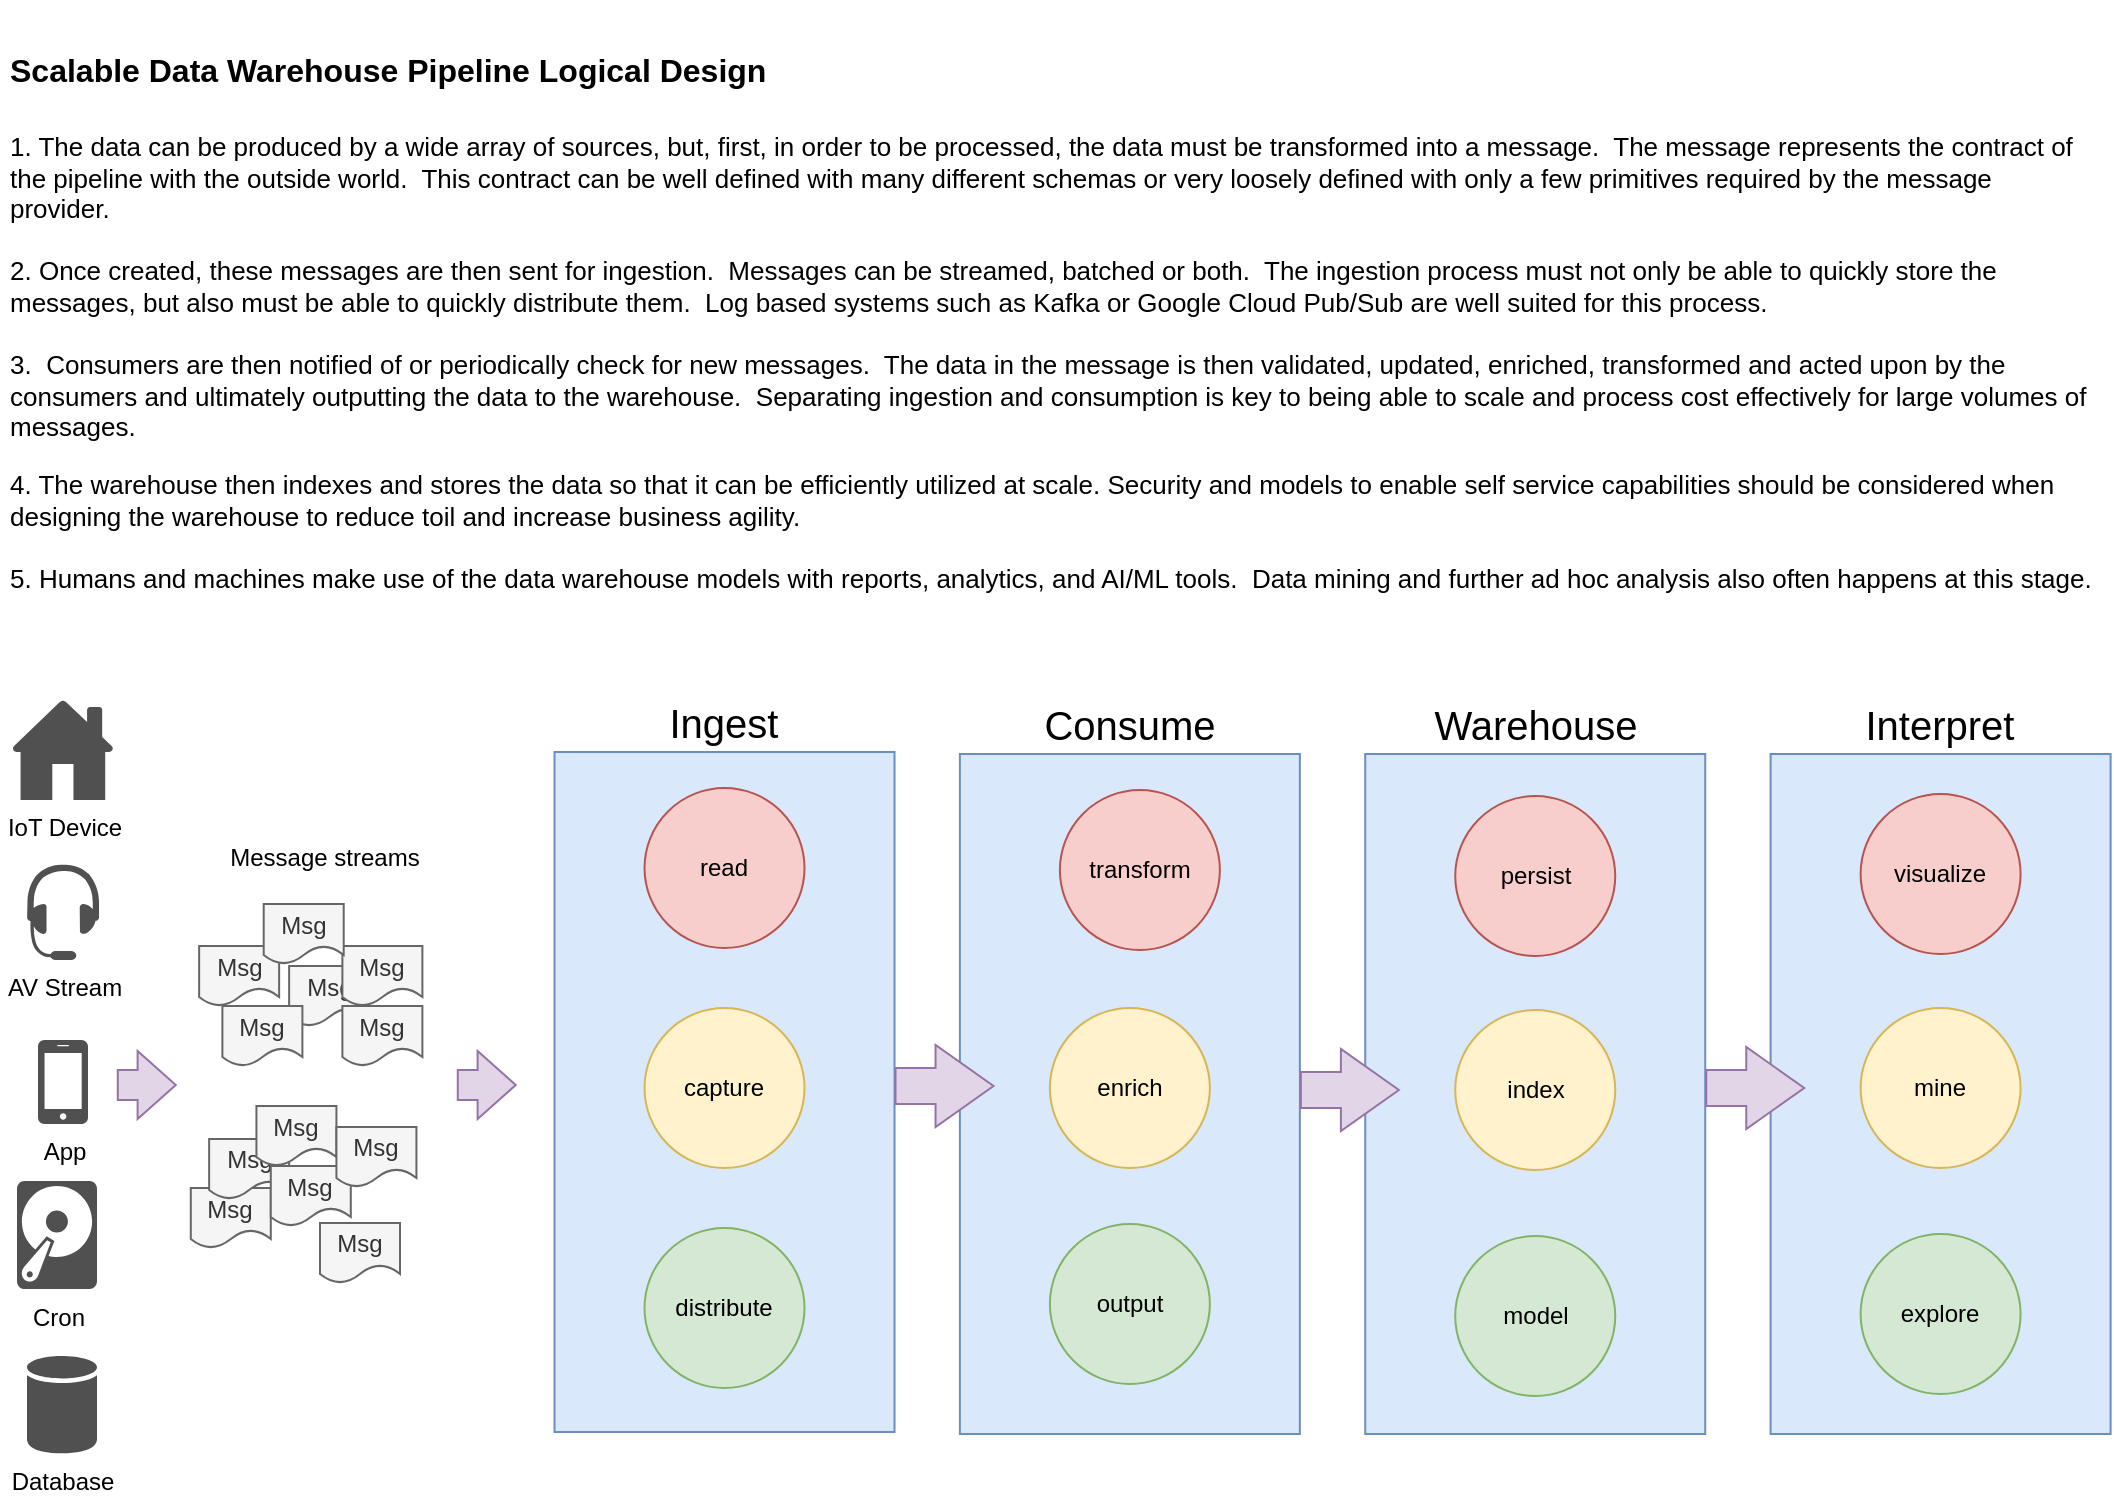 <mxfile version="21.0.2" type="github">
  <diagram name="Data Warehouse" id="kMoMCdpy5W8sNm-j3-ZK">
    <mxGraphModel dx="1885" dy="860" grid="1" gridSize="10" guides="1" tooltips="1" connect="1" arrows="1" fold="1" page="1" pageScale="1" pageWidth="1100" pageHeight="850" math="0" shadow="0">
      <root>
        <mxCell id="0" />
        <mxCell id="1" parent="0" />
        <mxCell id="oZlIYxZioADE4AoBYQHe-13" value="Consume" style="rounded=0;whiteSpace=wrap;html=1;fillColor=#dae8fc;strokeColor=#6c8ebf;labelPosition=center;verticalLabelPosition=top;align=center;verticalAlign=bottom;fontStyle=0;fontSize=20;" parent="1" vertex="1">
          <mxGeometry x="499.94" y="383" width="170" height="340" as="geometry" />
        </mxCell>
        <mxCell id="oZlIYxZioADE4AoBYQHe-14" value="Warehouse" style="rounded=0;whiteSpace=wrap;html=1;fillColor=#dae8fc;strokeColor=#6c8ebf;labelPosition=center;verticalLabelPosition=top;align=center;verticalAlign=bottom;fontStyle=0;fontSize=20;" parent="1" vertex="1">
          <mxGeometry x="702.62" y="383" width="170" height="340" as="geometry" />
        </mxCell>
        <mxCell id="oZlIYxZioADE4AoBYQHe-15" value="Interpret" style="rounded=0;whiteSpace=wrap;html=1;fillColor=#dae8fc;strokeColor=#6c8ebf;labelPosition=center;verticalLabelPosition=top;align=center;verticalAlign=bottom;fontStyle=0;fontSize=20;" parent="1" vertex="1">
          <mxGeometry x="905.3" y="383" width="170" height="340" as="geometry" />
        </mxCell>
        <mxCell id="n4prdCTuh-MEloS2UhjO-1" value="Ingest" style="rounded=0;whiteSpace=wrap;html=1;fillColor=#dae8fc;strokeColor=#6c8ebf;labelPosition=center;verticalLabelPosition=top;align=center;verticalAlign=bottom;fontStyle=0;fontSize=20;" parent="1" vertex="1">
          <mxGeometry x="297.26" y="382" width="170" height="340" as="geometry" />
        </mxCell>
        <mxCell id="n4prdCTuh-MEloS2UhjO-3" value="read" style="ellipse;whiteSpace=wrap;html=1;aspect=fixed;fillColor=#f8cecc;strokeColor=#b85450;" parent="1" vertex="1">
          <mxGeometry x="342.26" y="400" width="80" height="80" as="geometry" />
        </mxCell>
        <mxCell id="n4prdCTuh-MEloS2UhjO-4" value="capture" style="ellipse;whiteSpace=wrap;html=1;aspect=fixed;fillColor=#fff2cc;strokeColor=#d6b656;" parent="1" vertex="1">
          <mxGeometry x="342.26" y="510" width="80" height="80" as="geometry" />
        </mxCell>
        <mxCell id="n4prdCTuh-MEloS2UhjO-5" value="distribute" style="ellipse;whiteSpace=wrap;html=1;aspect=fixed;fillColor=#d5e8d4;strokeColor=#82b366;" parent="1" vertex="1">
          <mxGeometry x="342.26" y="620" width="80" height="80" as="geometry" />
        </mxCell>
        <mxCell id="n4prdCTuh-MEloS2UhjO-15" value="Cron" style="sketch=0;pointerEvents=1;shadow=0;dashed=0;html=1;strokeColor=none;fillColor=#505050;labelPosition=center;verticalLabelPosition=bottom;verticalAlign=top;outlineConnect=0;align=center;shape=mxgraph.office.devices.hard_disk;" parent="1" vertex="1">
          <mxGeometry x="28.5" y="596.5" width="40" height="54" as="geometry" />
        </mxCell>
        <mxCell id="n4prdCTuh-MEloS2UhjO-16" value="App" style="sketch=0;pointerEvents=1;shadow=0;dashed=0;html=1;strokeColor=none;fillColor=#505050;labelPosition=center;verticalLabelPosition=bottom;verticalAlign=top;outlineConnect=0;align=center;shape=mxgraph.office.devices.cell_phone_iphone_standalone;" parent="1" vertex="1">
          <mxGeometry x="39.0" y="526" width="25" height="42" as="geometry" />
        </mxCell>
        <mxCell id="n4prdCTuh-MEloS2UhjO-17" value="AV Stream" style="sketch=0;pointerEvents=1;shadow=0;dashed=0;html=1;strokeColor=none;fillColor=#505050;labelPosition=center;verticalLabelPosition=bottom;verticalAlign=top;outlineConnect=0;align=center;shape=mxgraph.office.devices.headset;" parent="1" vertex="1">
          <mxGeometry x="33.5" y="438" width="36" height="48" as="geometry" />
        </mxCell>
        <mxCell id="n4prdCTuh-MEloS2UhjO-21" value="transform" style="ellipse;whiteSpace=wrap;html=1;aspect=fixed;fillColor=#f8cecc;strokeColor=#b85450;" parent="1" vertex="1">
          <mxGeometry x="549.94" y="401" width="80" height="80" as="geometry" />
        </mxCell>
        <mxCell id="n4prdCTuh-MEloS2UhjO-22" value="enrich" style="ellipse;whiteSpace=wrap;html=1;aspect=fixed;fillColor=#fff2cc;strokeColor=#d6b656;" parent="1" vertex="1">
          <mxGeometry x="544.94" y="510" width="80" height="80" as="geometry" />
        </mxCell>
        <mxCell id="n4prdCTuh-MEloS2UhjO-23" value="output" style="ellipse;whiteSpace=wrap;html=1;aspect=fixed;fillColor=#d5e8d4;strokeColor=#82b366;" parent="1" vertex="1">
          <mxGeometry x="544.94" y="618" width="80" height="80" as="geometry" />
        </mxCell>
        <mxCell id="n4prdCTuh-MEloS2UhjO-26" value="persist" style="ellipse;whiteSpace=wrap;html=1;aspect=fixed;fillColor=#f8cecc;strokeColor=#b85450;" parent="1" vertex="1">
          <mxGeometry x="747.62" y="404" width="80" height="80" as="geometry" />
        </mxCell>
        <mxCell id="n4prdCTuh-MEloS2UhjO-27" value="index" style="ellipse;whiteSpace=wrap;html=1;aspect=fixed;fillColor=#fff2cc;strokeColor=#d6b656;" parent="1" vertex="1">
          <mxGeometry x="747.62" y="511" width="80" height="80" as="geometry" />
        </mxCell>
        <mxCell id="n4prdCTuh-MEloS2UhjO-28" value="model" style="ellipse;whiteSpace=wrap;html=1;aspect=fixed;fillColor=#d5e8d4;strokeColor=#82b366;" parent="1" vertex="1">
          <mxGeometry x="747.62" y="624" width="80" height="80" as="geometry" />
        </mxCell>
        <mxCell id="n4prdCTuh-MEloS2UhjO-31" value="visualize" style="ellipse;whiteSpace=wrap;html=1;aspect=fixed;fillColor=#f8cecc;strokeColor=#b85450;" parent="1" vertex="1">
          <mxGeometry x="950.3" y="403" width="80" height="80" as="geometry" />
        </mxCell>
        <mxCell id="n4prdCTuh-MEloS2UhjO-32" value="mine" style="ellipse;whiteSpace=wrap;html=1;aspect=fixed;fillColor=#fff2cc;strokeColor=#d6b656;" parent="1" vertex="1">
          <mxGeometry x="950.3" y="510" width="80" height="80" as="geometry" />
        </mxCell>
        <mxCell id="n4prdCTuh-MEloS2UhjO-33" value="explore" style="ellipse;whiteSpace=wrap;html=1;aspect=fixed;fillColor=#d5e8d4;strokeColor=#82b366;" parent="1" vertex="1">
          <mxGeometry x="950.3" y="623" width="80" height="80" as="geometry" />
        </mxCell>
        <mxCell id="oZlIYxZioADE4AoBYQHe-9" value="Database" style="sketch=0;shadow=0;dashed=0;html=1;strokeColor=none;fillColor=#505050;labelPosition=center;verticalLabelPosition=bottom;verticalAlign=top;outlineConnect=0;align=center;shape=mxgraph.office.databases.database;" parent="1" vertex="1">
          <mxGeometry x="33.5" y="684" width="35" height="49" as="geometry" />
        </mxCell>
        <mxCell id="oZlIYxZioADE4AoBYQHe-10" value="&lt;h1 style=&quot;&quot;&gt;&lt;font style=&quot;font-size: 16px;&quot;&gt;Scalable Data Warehouse Pipeline Logical Design&lt;/font&gt;&lt;/h1&gt;&lt;p style=&quot;font-size: 13px;&quot;&gt;1. The data can be produced by a wide array of sources, but, first, in order to be processed, the data must be transformed into a message.&amp;nbsp; The message represents the contract of the pipeline with the outside world.&amp;nbsp; This contract can be well defined with many different schemas or very loosely defined with only a few primitives required by the message provider.&amp;nbsp; &lt;br style=&quot;font-size: 13px;&quot;&gt;&lt;br style=&quot;font-size: 13px;&quot;&gt;2. Once created, these messages are then sent for ingestion.&amp;nbsp; Messages can be streamed, batched or both.&amp;nbsp; The ingestion process must not only be able to quickly store the messages, but also must be able to quickly distribute them.&amp;nbsp; Log based systems such as Kafka or Google Cloud Pub/Sub are well suited for this process.&amp;nbsp; &lt;br style=&quot;font-size: 13px;&quot;&gt;&lt;br style=&quot;font-size: 13px;&quot;&gt;3.&amp;nbsp; Consumers are then notified of or periodically check for new messages.&amp;nbsp; The data in the message is then validated, updated, enriched, transformed and acted upon by the consumers and ultimately outputting the data to the warehouse.&amp;nbsp; Separating ingestion and consumption is key to being able to scale and process cost effectively for large volumes of messages.&amp;nbsp;&amp;nbsp;&lt;/p&gt;&lt;p style=&quot;font-size: 13px;&quot;&gt;4. The warehouse then indexes and stores the data so that it can be efficiently utilized at scale. Security and models to enable self service capabilities should be considered when designing the warehouse to reduce toil and increase business agility.&lt;br style=&quot;font-size: 13px;&quot;&gt;&lt;br style=&quot;font-size: 13px;&quot;&gt;5. Humans and machines make use of the data warehouse models with reports, analytics, and AI/ML tools.&amp;nbsp; Data mining and further ad hoc analysis also often happens at this stage.&lt;br style=&quot;font-size: 13px;&quot;&gt;&lt;/p&gt;" style="text;html=1;strokeColor=none;fillColor=none;spacing=5;spacingTop=-20;whiteSpace=wrap;overflow=hidden;rounded=0;fontSize=13;" parent="1" vertex="1">
          <mxGeometry x="20" y="16" width="1055.3" height="304" as="geometry" />
        </mxCell>
        <mxCell id="oZlIYxZioADE4AoBYQHe-28" value="Message streams" style="text;html=1;strokeColor=none;fillColor=none;align=center;verticalAlign=middle;whiteSpace=wrap;rounded=0;" parent="1" vertex="1">
          <mxGeometry x="115.39" y="425" width="135.43" height="20" as="geometry" />
        </mxCell>
        <mxCell id="dWF9ONsK556TgpkqojAo-25" value="Msg" style="shape=document;whiteSpace=wrap;html=1;boundedLbl=1;fillColor=#f5f5f5;fontColor=#333333;strokeColor=#666666;" vertex="1" parent="1">
          <mxGeometry x="164.57" y="489" width="40" height="30" as="geometry" />
        </mxCell>
        <mxCell id="dWF9ONsK556TgpkqojAo-30" value="" style="shape=flexArrow;endArrow=classic;html=1;rounded=0;fillColor=#e1d5e7;strokeColor=#9673a6;endWidth=22;endSize=9.33;width=18;labelBackgroundColor=none;" edge="1" parent="1">
          <mxGeometry x="0.03" width="50" height="50" relative="1" as="geometry">
            <mxPoint x="467.26" y="549" as="sourcePoint" />
            <mxPoint x="517.26" y="549" as="targetPoint" />
            <mxPoint as="offset" />
          </mxGeometry>
        </mxCell>
        <mxCell id="dWF9ONsK556TgpkqojAo-32" value="" style="shape=flexArrow;endArrow=classic;html=1;rounded=0;fillColor=#e1d5e7;strokeColor=#9673a6;endWidth=22;endSize=9.33;width=18;labelBackgroundColor=none;" edge="1" parent="1">
          <mxGeometry x="0.03" width="50" height="50" relative="1" as="geometry">
            <mxPoint x="669.94" y="551" as="sourcePoint" />
            <mxPoint x="719.94" y="551" as="targetPoint" />
            <mxPoint as="offset" />
          </mxGeometry>
        </mxCell>
        <mxCell id="dWF9ONsK556TgpkqojAo-34" value="" style="shape=flexArrow;endArrow=classic;html=1;rounded=0;fillColor=#e1d5e7;strokeColor=#9673a6;endWidth=22;endSize=9.33;width=18;labelBackgroundColor=none;" edge="1" parent="1">
          <mxGeometry x="0.03" width="50" height="50" relative="1" as="geometry">
            <mxPoint x="872.62" y="550" as="sourcePoint" />
            <mxPoint x="922.62" y="550" as="targetPoint" />
            <mxPoint as="offset" />
          </mxGeometry>
        </mxCell>
        <mxCell id="dWF9ONsK556TgpkqojAo-36" value="Msg" style="shape=document;whiteSpace=wrap;html=1;boundedLbl=1;fillColor=#f5f5f5;fontColor=#333333;strokeColor=#666666;" vertex="1" parent="1">
          <mxGeometry x="131.2" y="509" width="40" height="30" as="geometry" />
        </mxCell>
        <mxCell id="dWF9ONsK556TgpkqojAo-37" value="Msg" style="shape=document;whiteSpace=wrap;html=1;boundedLbl=1;fillColor=#f5f5f5;fontColor=#333333;strokeColor=#666666;" vertex="1" parent="1">
          <mxGeometry x="119.57" y="479" width="40" height="30" as="geometry" />
        </mxCell>
        <mxCell id="dWF9ONsK556TgpkqojAo-39" value="Msg" style="shape=document;whiteSpace=wrap;html=1;boundedLbl=1;fillColor=#f5f5f5;fontColor=#333333;strokeColor=#666666;" vertex="1" parent="1">
          <mxGeometry x="191.2" y="509" width="40" height="30" as="geometry" />
        </mxCell>
        <mxCell id="dWF9ONsK556TgpkqojAo-40" value="Msg" style="shape=document;whiteSpace=wrap;html=1;boundedLbl=1;fillColor=#f5f5f5;fontColor=#333333;strokeColor=#666666;" vertex="1" parent="1">
          <mxGeometry x="191.2" y="479" width="40" height="30" as="geometry" />
        </mxCell>
        <mxCell id="dWF9ONsK556TgpkqojAo-41" value="" style="shape=flexArrow;endArrow=classic;html=1;rounded=0;fillColor=#e1d5e7;strokeColor=#9673a6;endWidth=18;endSize=6.03;width=15;labelBackgroundColor=none;" edge="1" parent="1">
          <mxGeometry x="0.03" width="50" height="50" relative="1" as="geometry">
            <mxPoint x="248.39" y="548.5" as="sourcePoint" />
            <mxPoint x="278.39" y="548.5" as="targetPoint" />
            <mxPoint as="offset" />
          </mxGeometry>
        </mxCell>
        <mxCell id="dWF9ONsK556TgpkqojAo-42" value="Msg" style="shape=document;whiteSpace=wrap;html=1;boundedLbl=1;fillColor=#f5f5f5;fontColor=#333333;strokeColor=#666666;" vertex="1" parent="1">
          <mxGeometry x="115.39" y="600" width="40" height="30" as="geometry" />
        </mxCell>
        <mxCell id="dWF9ONsK556TgpkqojAo-43" value="Msg" style="shape=document;whiteSpace=wrap;html=1;boundedLbl=1;fillColor=#f5f5f5;fontColor=#333333;strokeColor=#666666;" vertex="1" parent="1">
          <mxGeometry x="124.57" y="575.5" width="40" height="30" as="geometry" />
        </mxCell>
        <mxCell id="dWF9ONsK556TgpkqojAo-45" value="Msg" style="shape=document;whiteSpace=wrap;html=1;boundedLbl=1;fillColor=#f5f5f5;fontColor=#333333;strokeColor=#666666;" vertex="1" parent="1">
          <mxGeometry x="180.0" y="617.5" width="40" height="30" as="geometry" />
        </mxCell>
        <mxCell id="dWF9ONsK556TgpkqojAo-46" value="Msg" style="shape=document;whiteSpace=wrap;html=1;boundedLbl=1;fillColor=#f5f5f5;fontColor=#333333;strokeColor=#666666;" vertex="1" parent="1">
          <mxGeometry x="155.39" y="589" width="40" height="30" as="geometry" />
        </mxCell>
        <mxCell id="dWF9ONsK556TgpkqojAo-63" value="IoT Device" style="sketch=0;pointerEvents=1;shadow=0;dashed=0;html=1;strokeColor=none;fillColor=#505050;labelPosition=center;verticalLabelPosition=bottom;verticalAlign=top;outlineConnect=0;align=center;shape=mxgraph.office.concepts.home;" vertex="1" parent="1">
          <mxGeometry x="26.0" y="356" width="51" height="50" as="geometry" />
        </mxCell>
        <mxCell id="dWF9ONsK556TgpkqojAo-64" value="" style="shape=flexArrow;endArrow=classic;html=1;rounded=0;fillColor=#e1d5e7;strokeColor=#9673a6;endWidth=18;endSize=6.03;width=15;labelBackgroundColor=none;" edge="1" parent="1">
          <mxGeometry x="0.03" width="50" height="50" relative="1" as="geometry">
            <mxPoint x="78.39" y="548.5" as="sourcePoint" />
            <mxPoint x="108.39" y="548.5" as="targetPoint" />
            <mxPoint as="offset" />
          </mxGeometry>
        </mxCell>
        <mxCell id="dWF9ONsK556TgpkqojAo-66" value="Msg" style="shape=document;whiteSpace=wrap;html=1;boundedLbl=1;fillColor=#f5f5f5;fontColor=#333333;strokeColor=#666666;" vertex="1" parent="1">
          <mxGeometry x="151.85" y="458" width="40" height="30" as="geometry" />
        </mxCell>
        <mxCell id="dWF9ONsK556TgpkqojAo-67" value="Msg" style="shape=document;whiteSpace=wrap;html=1;boundedLbl=1;fillColor=#f5f5f5;fontColor=#333333;strokeColor=#666666;" vertex="1" parent="1">
          <mxGeometry x="148.22" y="559" width="40" height="30" as="geometry" />
        </mxCell>
        <mxCell id="dWF9ONsK556TgpkqojAo-68" value="Msg" style="shape=document;whiteSpace=wrap;html=1;boundedLbl=1;fillColor=#f5f5f5;fontColor=#333333;strokeColor=#666666;" vertex="1" parent="1">
          <mxGeometry x="188.22" y="569.5" width="40" height="30" as="geometry" />
        </mxCell>
      </root>
    </mxGraphModel>
  </diagram>
</mxfile>
